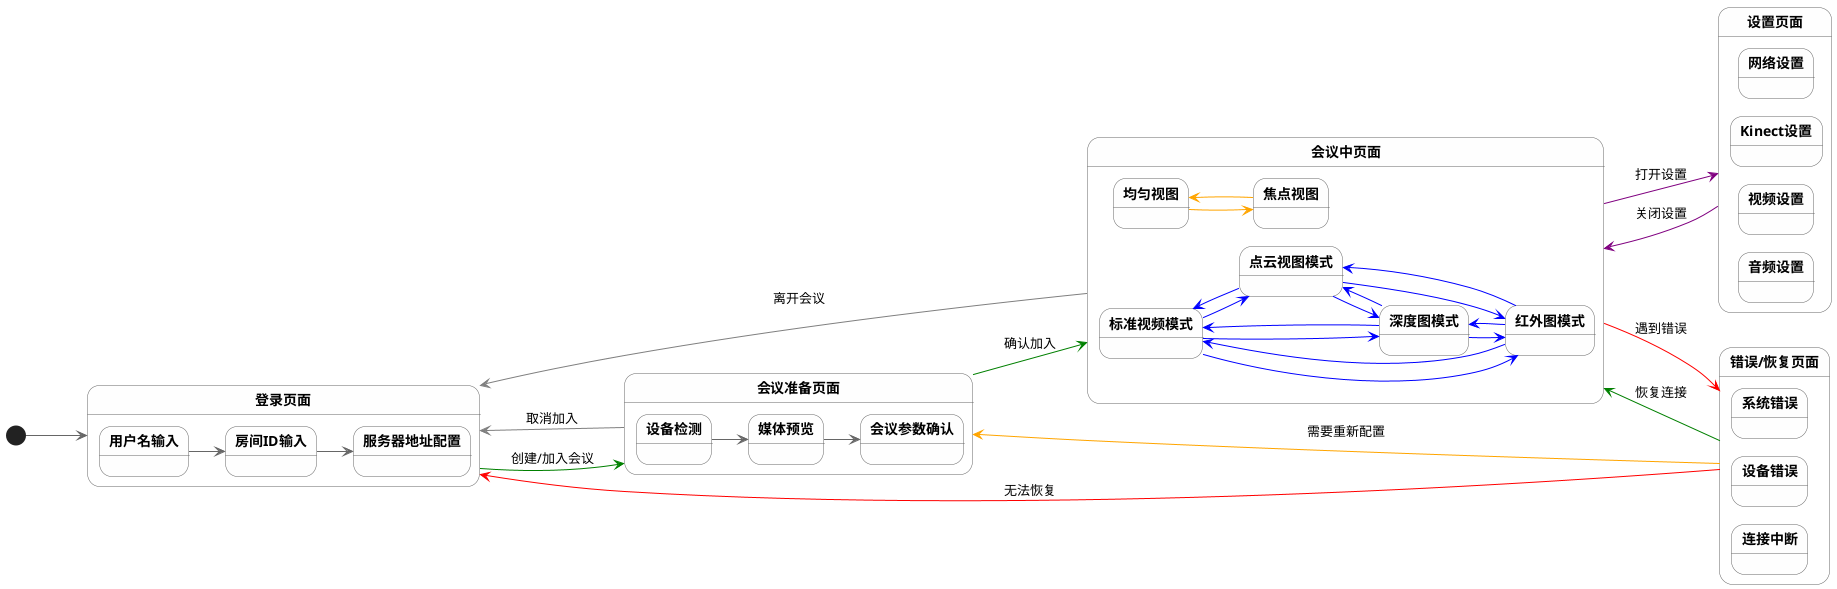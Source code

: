 @startuml 系统UI状态转换图
skinparam backgroundColor transparent
left to right direction

skinparam state {
  BackgroundColor #FEFEFE
  BorderColor #666666
  ArrowColor #666666
  FontName Arial
  FontSize 14
}

skinparam StateFontStyle bold

[*] --> 登录页面

state 登录页面 {
  state "用户名输入" as LoginUser
  state "房间ID输入" as LoginRoom
  state "服务器地址配置" as LoginServer
  LoginUser --> LoginRoom
  LoginRoom --> LoginServer
}

state 会议准备页面 {
  state "设备检测" as SetupDevices
  state "媒体预览" as SetupPreview
  state "会议参数确认" as SetupParams
  SetupDevices --> SetupPreview
  SetupPreview --> SetupParams
}

state 会议中页面 {
  state "标准视频模式" as MeetingStandard
  state "点云视图模式" as MeetingPointCloud
  state "红外图模式" as IR
  state "深度图模式" as Depth
  state "均匀视图" as MeetingGrid
  state "焦点视图" as MeetingSpeaker
  
  MeetingStandard -[#blue]-> MeetingPointCloud
  MeetingStandard -[#blue]-> IR
  MeetingStandard -[#blue]-> Depth
  MeetingPointCloud -[#blue]-> MeetingStandard
  MeetingPointCloud -[#blue]-> IR
  MeetingPointCloud -[#blue]-> Depth
  IR -[#blue]-> MeetingPointCloud
  IR -[#blue]-> Depth
  IR -[#blue]-> MeetingStandard
  Depth -[#blue]-> MeetingPointCloud
  Depth -[#blue]-> IR
  Depth -[#blue]-> MeetingStandard
  
  MeetingGrid -[#orange]-> MeetingSpeaker
  MeetingSpeaker -[#orange]-> MeetingGrid
}

state 设置页面 {
  state "音频设置" as SettingsAudio
  state "视频设置" as SettingsVideo
  state "Kinect设置" as SettingsKinect
  state "网络设置" as SettingsNetwork
}

state "错误/恢复页面" as ErrorPage {
  state "连接中断" as ErrorConnection
  state "设备错误" as ErrorDevice
  state "系统错误" as ErrorSystem
}

登录页面 -[#green]-> 会议准备页面 : 创建/加入会议
会议准备页面 -[#green]-> 会议中页面 : 确认加入
会议中页面 -[#purple]-> 设置页面 : 打开设置
设置页面 -[#purple]-> 会议中页面 : 关闭设置

会议中页面 -[#red]-> ErrorPage : 遇到错误
ErrorPage -[#green]-> 会议中页面 : 恢复连接
ErrorPage -[#orange]-> 会议准备页面 : 需要重新配置
ErrorPage -[#red]-> 登录页面 : 无法恢复

会议中页面 -[#gray]-> 登录页面 : 离开会议
会议准备页面 -[#gray]-> 登录页面 : 取消加入

@enduml